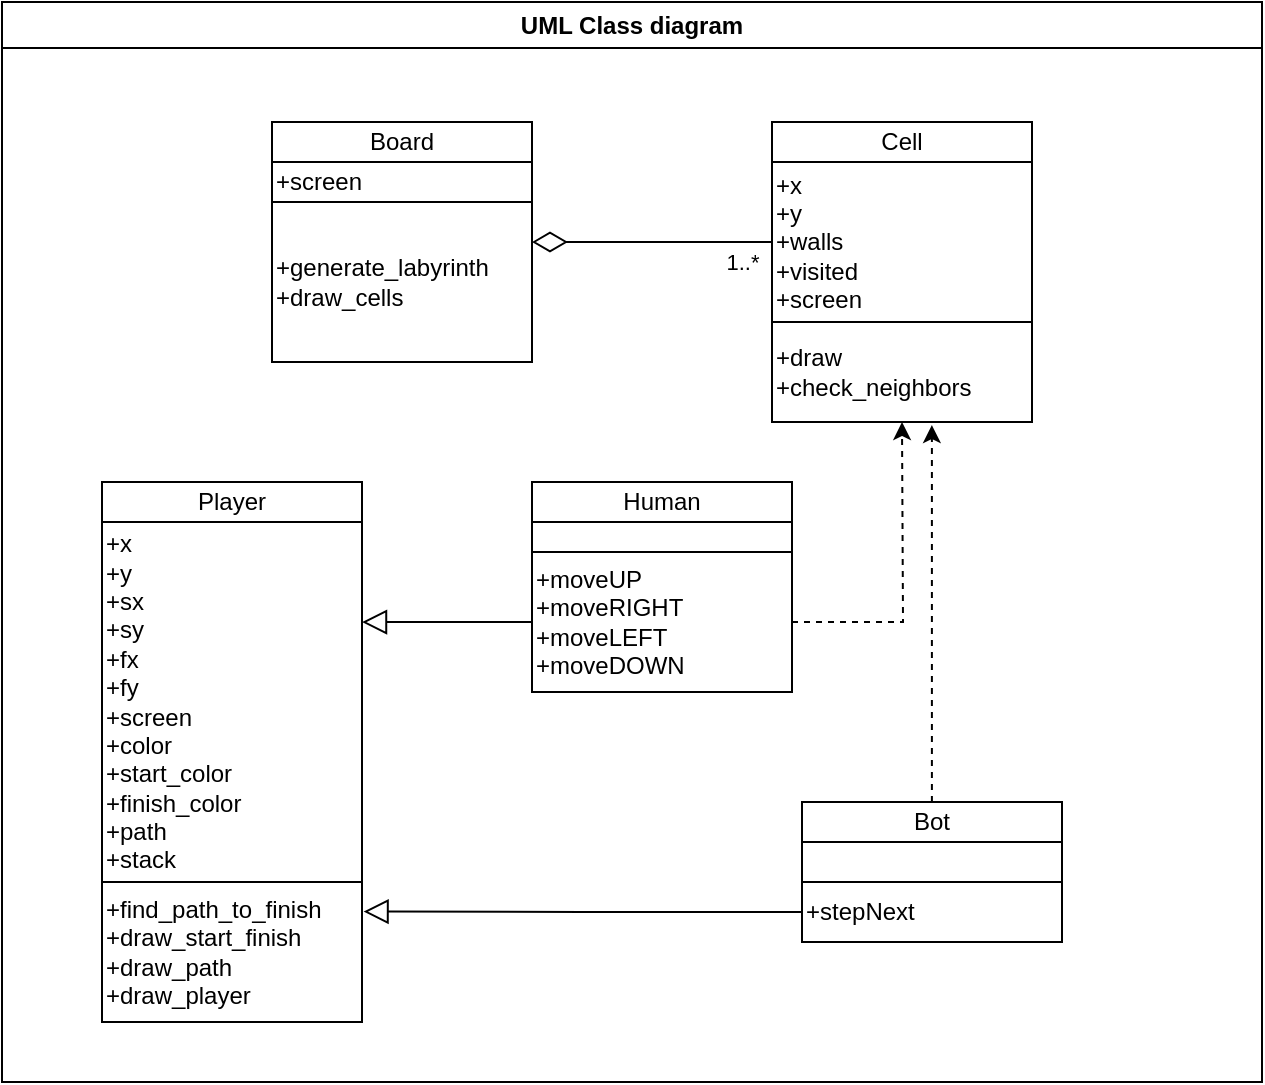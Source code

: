 <mxfile version="21.3.7" type="device">
  <diagram name="Page-1" id="Q59rC71x2KfZ1FHUU3U7">
    <mxGraphModel dx="1195" dy="605" grid="1" gridSize="10" guides="1" tooltips="1" connect="1" arrows="1" fold="1" page="1" pageScale="1" pageWidth="850" pageHeight="1100" math="0" shadow="0">
      <root>
        <mxCell id="0" />
        <mxCell id="1" parent="0" />
        <mxCell id="SH9_Yjjwa7sFVo5rOxp8-14" value="UML Class diagram" style="swimlane;whiteSpace=wrap" vertex="1" parent="1">
          <mxGeometry x="100" y="90" width="630" height="540" as="geometry" />
        </mxCell>
        <mxCell id="SH9_Yjjwa7sFVo5rOxp8-29" value="&lt;div&gt;Board&lt;/div&gt;" style="rounded=0;whiteSpace=wrap;html=1;" vertex="1" parent="SH9_Yjjwa7sFVo5rOxp8-14">
          <mxGeometry x="135" y="60" width="130" height="20" as="geometry" />
        </mxCell>
        <mxCell id="SH9_Yjjwa7sFVo5rOxp8-30" value="+screen" style="rounded=0;whiteSpace=wrap;html=1;align=left;" vertex="1" parent="SH9_Yjjwa7sFVo5rOxp8-14">
          <mxGeometry x="135" y="80" width="130" height="20" as="geometry" />
        </mxCell>
        <mxCell id="SH9_Yjjwa7sFVo5rOxp8-31" value="&lt;div align=&quot;left&quot;&gt;+generate_labyrinth&lt;/div&gt;&lt;div align=&quot;left&quot;&gt;+draw_cells&lt;br&gt;&lt;/div&gt;" style="rounded=0;whiteSpace=wrap;html=1;align=left;" vertex="1" parent="SH9_Yjjwa7sFVo5rOxp8-14">
          <mxGeometry x="135" y="100" width="130" height="80" as="geometry" />
        </mxCell>
        <mxCell id="SH9_Yjjwa7sFVo5rOxp8-32" value="Cell" style="rounded=0;whiteSpace=wrap;html=1;" vertex="1" parent="SH9_Yjjwa7sFVo5rOxp8-14">
          <mxGeometry x="385" y="60" width="130" height="20" as="geometry" />
        </mxCell>
        <mxCell id="SH9_Yjjwa7sFVo5rOxp8-49" value="1..*" style="edgeStyle=orthogonalEdgeStyle;rounded=0;orthogonalLoop=1;jettySize=auto;html=1;entryX=1;entryY=0.25;entryDx=0;entryDy=0;endArrow=diamondThin;endFill=0;strokeWidth=1;endSize=15;" edge="1" parent="SH9_Yjjwa7sFVo5rOxp8-14" source="SH9_Yjjwa7sFVo5rOxp8-33" target="SH9_Yjjwa7sFVo5rOxp8-31">
          <mxGeometry x="-0.75" y="10" relative="1" as="geometry">
            <mxPoint x="270" y="120" as="targetPoint" />
            <mxPoint as="offset" />
          </mxGeometry>
        </mxCell>
        <mxCell id="SH9_Yjjwa7sFVo5rOxp8-33" value="&lt;div&gt;+x&lt;/div&gt;&lt;div&gt;+y&lt;/div&gt;&lt;div&gt;+walls&lt;br&gt;&lt;/div&gt;&lt;div&gt;+visited&lt;/div&gt;&lt;div&gt;+screen&lt;br&gt;&lt;/div&gt;" style="rounded=0;whiteSpace=wrap;html=1;align=left;" vertex="1" parent="SH9_Yjjwa7sFVo5rOxp8-14">
          <mxGeometry x="385" y="80" width="130" height="80" as="geometry" />
        </mxCell>
        <mxCell id="SH9_Yjjwa7sFVo5rOxp8-34" value="&lt;div&gt;+draw&lt;/div&gt;&lt;div&gt;+check_neighbors&lt;br&gt;&lt;/div&gt;" style="rounded=0;whiteSpace=wrap;html=1;align=left;" vertex="1" parent="SH9_Yjjwa7sFVo5rOxp8-14">
          <mxGeometry x="385" y="160" width="130" height="50" as="geometry" />
        </mxCell>
        <mxCell id="SH9_Yjjwa7sFVo5rOxp8-35" value="Player" style="rounded=0;whiteSpace=wrap;html=1;" vertex="1" parent="SH9_Yjjwa7sFVo5rOxp8-14">
          <mxGeometry x="50" y="240" width="130" height="20" as="geometry" />
        </mxCell>
        <mxCell id="SH9_Yjjwa7sFVo5rOxp8-36" value="&lt;div&gt;+x&lt;/div&gt;&lt;div&gt;+y&lt;/div&gt;&lt;div&gt;+sx&lt;/div&gt;&lt;div&gt;+sy&lt;/div&gt;&lt;div&gt;+fx&lt;/div&gt;&lt;div&gt;+fy&lt;/div&gt;&lt;div&gt;+screen&lt;/div&gt;&lt;div&gt;+color&lt;br&gt;+start_color&lt;br&gt;+finish_color&lt;/div&gt;&lt;div&gt;+path&lt;/div&gt;&lt;div&gt;+stack&lt;br&gt;&lt;/div&gt;" style="rounded=0;whiteSpace=wrap;html=1;align=left;" vertex="1" parent="SH9_Yjjwa7sFVo5rOxp8-14">
          <mxGeometry x="50" y="260" width="130" height="180" as="geometry" />
        </mxCell>
        <mxCell id="SH9_Yjjwa7sFVo5rOxp8-37" value="&lt;div&gt;+find_path_to_finish&lt;/div&gt;&lt;div&gt;+draw_start_finish&lt;/div&gt;&lt;div&gt;+draw_path&lt;/div&gt;&lt;div&gt;+draw_player&lt;br&gt;&lt;/div&gt;" style="rounded=0;whiteSpace=wrap;html=1;align=left;" vertex="1" parent="SH9_Yjjwa7sFVo5rOxp8-14">
          <mxGeometry x="50" y="440" width="130" height="70" as="geometry" />
        </mxCell>
        <mxCell id="SH9_Yjjwa7sFVo5rOxp8-38" value="Human" style="rounded=0;whiteSpace=wrap;html=1;" vertex="1" parent="SH9_Yjjwa7sFVo5rOxp8-14">
          <mxGeometry x="265" y="240" width="130" height="20" as="geometry" />
        </mxCell>
        <mxCell id="SH9_Yjjwa7sFVo5rOxp8-39" value="" style="rounded=0;whiteSpace=wrap;html=1;align=left;" vertex="1" parent="SH9_Yjjwa7sFVo5rOxp8-14">
          <mxGeometry x="265" y="260" width="130" height="15" as="geometry" />
        </mxCell>
        <mxCell id="SH9_Yjjwa7sFVo5rOxp8-47" style="edgeStyle=orthogonalEdgeStyle;rounded=0;orthogonalLoop=1;jettySize=auto;html=1;entryX=1;entryY=0.278;entryDx=0;entryDy=0;entryPerimeter=0;strokeWidth=1;endSize=10;endArrow=block;endFill=0;" edge="1" parent="SH9_Yjjwa7sFVo5rOxp8-14" source="SH9_Yjjwa7sFVo5rOxp8-40" target="SH9_Yjjwa7sFVo5rOxp8-36">
          <mxGeometry relative="1" as="geometry" />
        </mxCell>
        <mxCell id="SH9_Yjjwa7sFVo5rOxp8-50" style="edgeStyle=orthogonalEdgeStyle;rounded=0;orthogonalLoop=1;jettySize=auto;html=1;dashed=1;" edge="1" parent="SH9_Yjjwa7sFVo5rOxp8-14" source="SH9_Yjjwa7sFVo5rOxp8-40">
          <mxGeometry relative="1" as="geometry">
            <mxPoint x="450" y="210" as="targetPoint" />
          </mxGeometry>
        </mxCell>
        <mxCell id="SH9_Yjjwa7sFVo5rOxp8-40" value="+moveUP&lt;br&gt;+moveRIGHT&lt;br&gt;+moveLEFT&lt;br&gt;+moveDOWN" style="rounded=0;whiteSpace=wrap;html=1;align=left;" vertex="1" parent="SH9_Yjjwa7sFVo5rOxp8-14">
          <mxGeometry x="265" y="275" width="130" height="70" as="geometry" />
        </mxCell>
        <mxCell id="SH9_Yjjwa7sFVo5rOxp8-51" style="edgeStyle=orthogonalEdgeStyle;rounded=0;orthogonalLoop=1;jettySize=auto;html=1;entryX=0.615;entryY=1.031;entryDx=0;entryDy=0;entryPerimeter=0;dashed=1;" edge="1" parent="SH9_Yjjwa7sFVo5rOxp8-14" source="SH9_Yjjwa7sFVo5rOxp8-41" target="SH9_Yjjwa7sFVo5rOxp8-34">
          <mxGeometry relative="1" as="geometry" />
        </mxCell>
        <mxCell id="SH9_Yjjwa7sFVo5rOxp8-41" value="Bot" style="rounded=0;whiteSpace=wrap;html=1;" vertex="1" parent="SH9_Yjjwa7sFVo5rOxp8-14">
          <mxGeometry x="400" y="400" width="130" height="20" as="geometry" />
        </mxCell>
        <mxCell id="SH9_Yjjwa7sFVo5rOxp8-42" value="" style="rounded=0;whiteSpace=wrap;html=1;align=left;" vertex="1" parent="SH9_Yjjwa7sFVo5rOxp8-14">
          <mxGeometry x="400" y="420" width="130" height="20" as="geometry" />
        </mxCell>
        <mxCell id="SH9_Yjjwa7sFVo5rOxp8-48" style="edgeStyle=orthogonalEdgeStyle;rounded=0;orthogonalLoop=1;jettySize=auto;html=1;entryX=1.006;entryY=0.211;entryDx=0;entryDy=0;endArrow=block;endFill=0;strokeWidth=1;endSize=10;entryPerimeter=0;" edge="1" parent="SH9_Yjjwa7sFVo5rOxp8-14" source="SH9_Yjjwa7sFVo5rOxp8-43" target="SH9_Yjjwa7sFVo5rOxp8-37">
          <mxGeometry relative="1" as="geometry" />
        </mxCell>
        <mxCell id="SH9_Yjjwa7sFVo5rOxp8-43" value="+stepNext" style="rounded=0;whiteSpace=wrap;html=1;align=left;" vertex="1" parent="SH9_Yjjwa7sFVo5rOxp8-14">
          <mxGeometry x="400" y="440" width="130" height="30" as="geometry" />
        </mxCell>
      </root>
    </mxGraphModel>
  </diagram>
</mxfile>
